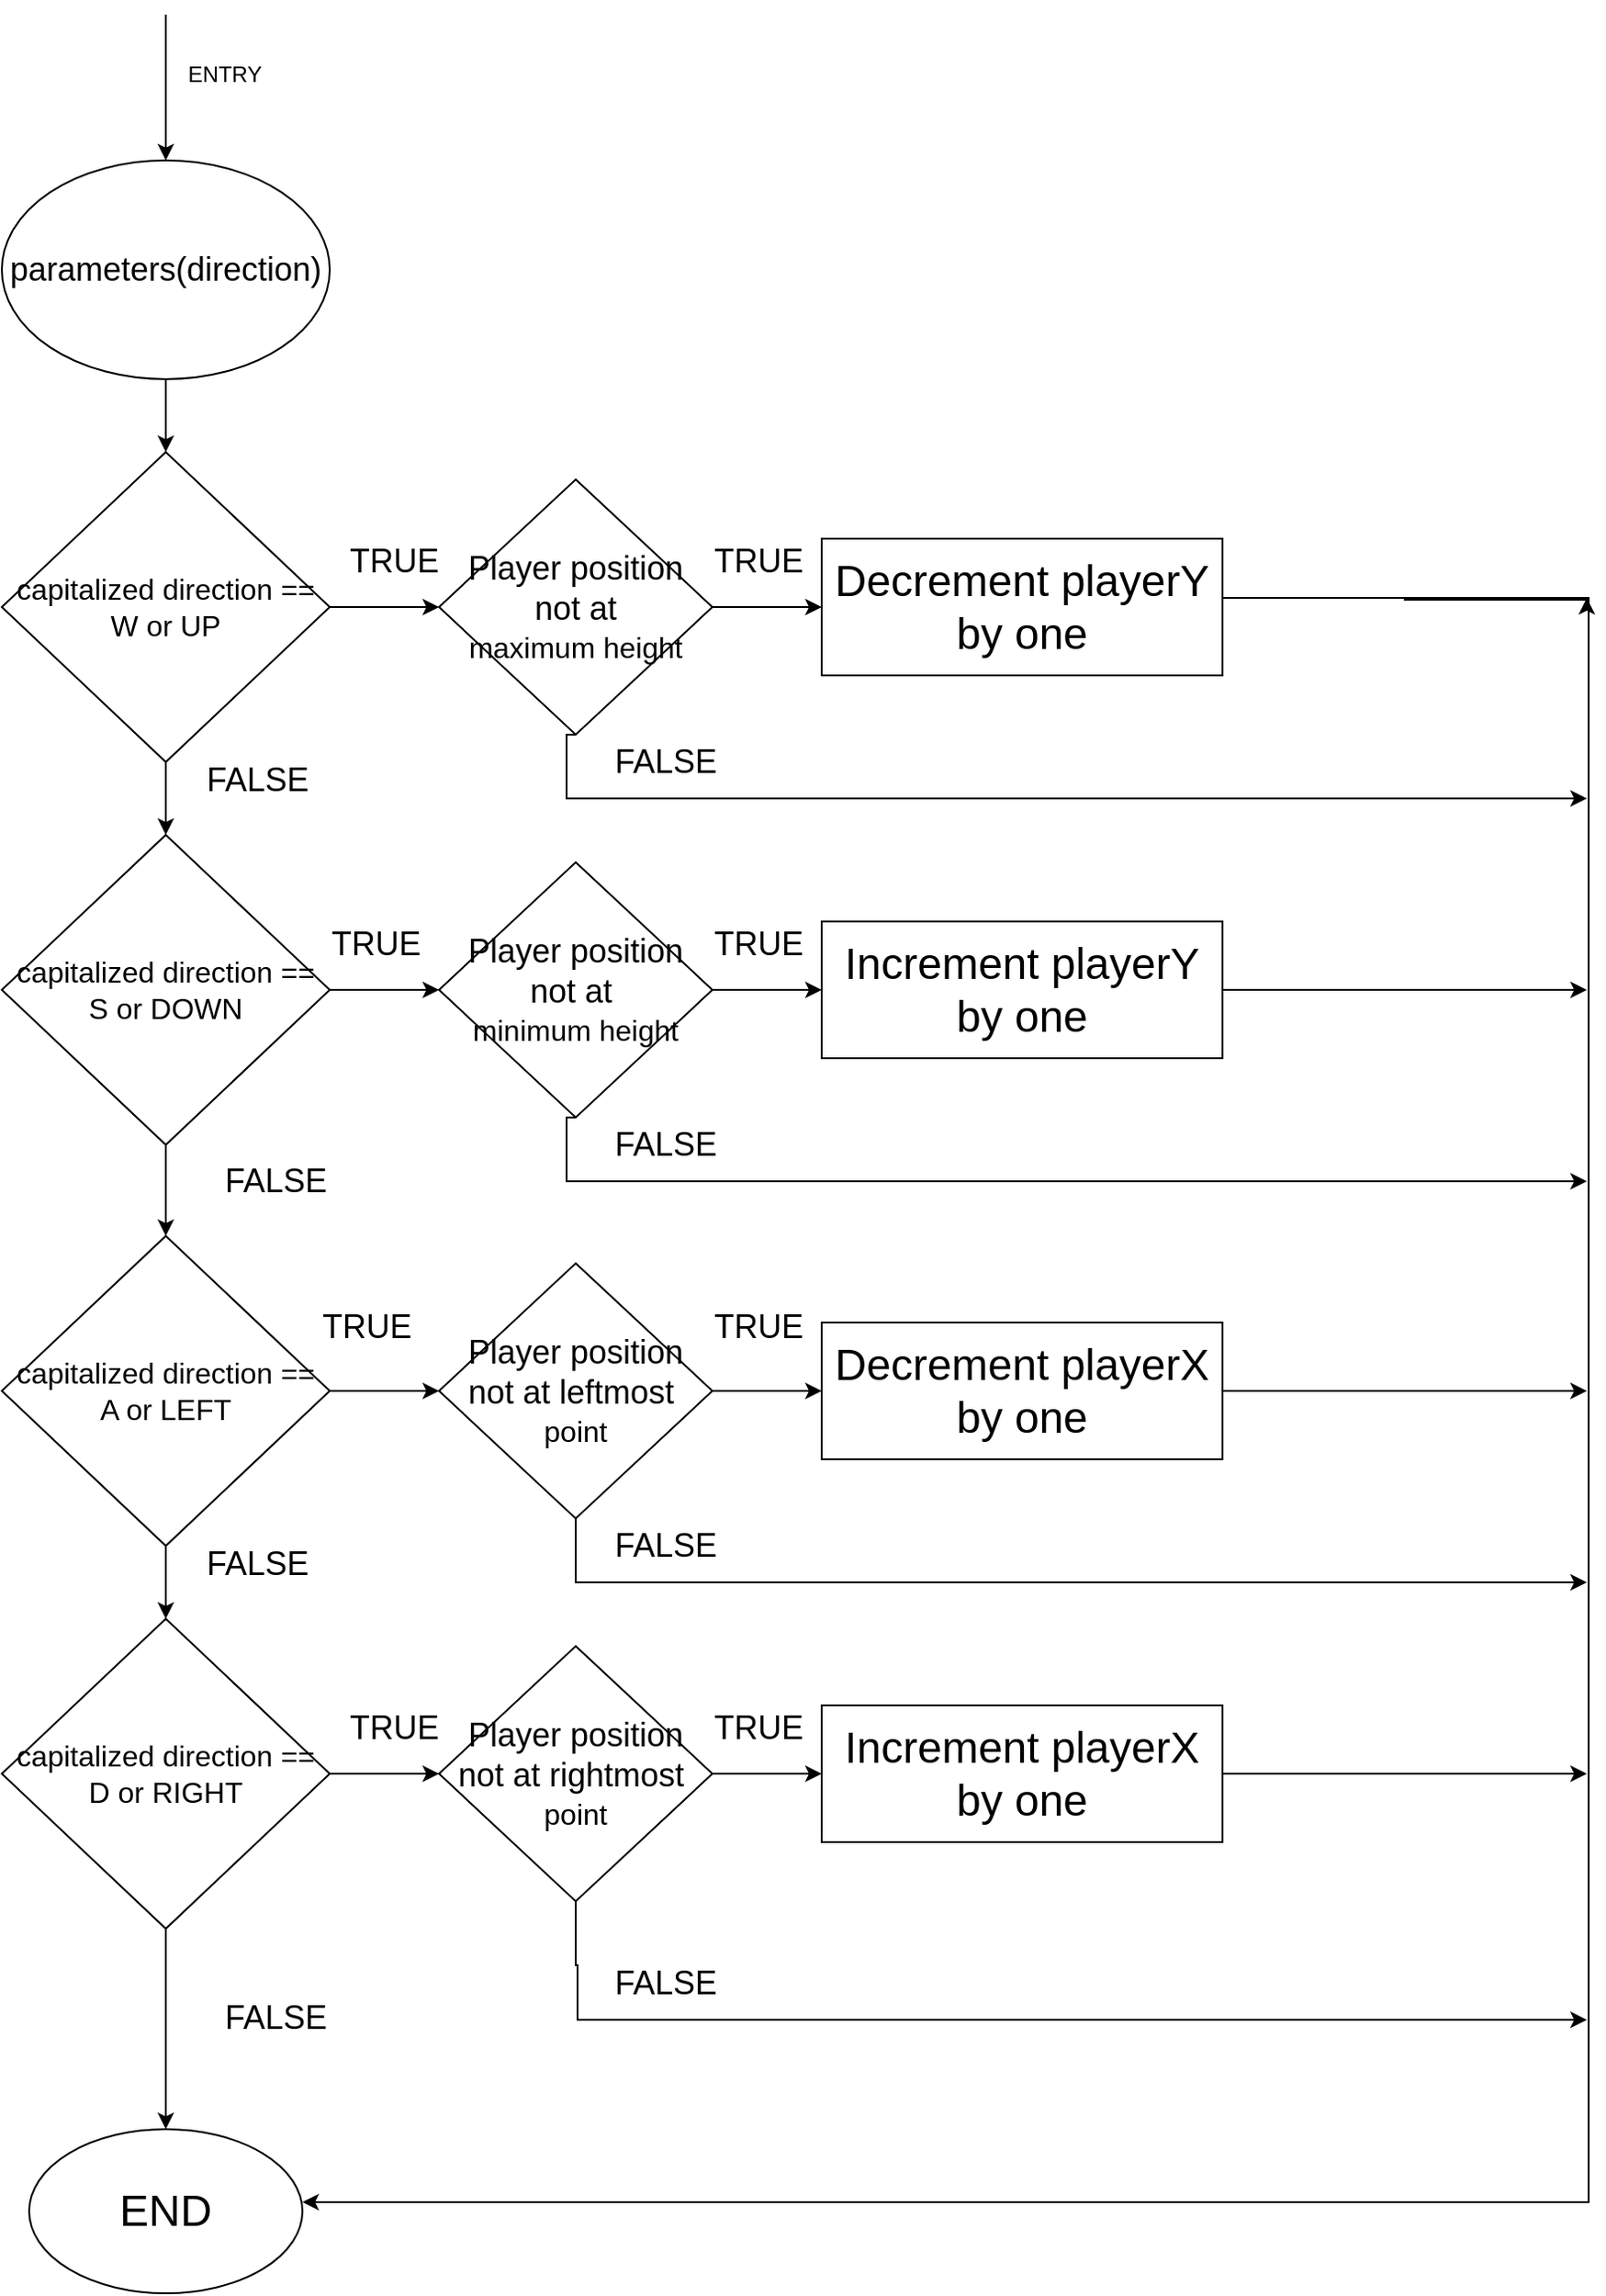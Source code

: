 <mxfile version="21.8.2" type="device">
  <diagram id="C5RBs43oDa-KdzZeNtuy" name="Page-1">
    <mxGraphModel dx="1930" dy="878" grid="1" gridSize="10" guides="1" tooltips="1" connect="1" arrows="1" fold="1" page="1" pageScale="1" pageWidth="827" pageHeight="1169" math="0" shadow="0">
      <root>
        <mxCell id="WIyWlLk6GJQsqaUBKTNV-0" />
        <mxCell id="WIyWlLk6GJQsqaUBKTNV-1" parent="WIyWlLk6GJQsqaUBKTNV-0" />
        <mxCell id="GRbMy3bL4gG7srACkzMk-0" value="ENTRY" style="text;html=1;align=center;verticalAlign=middle;resizable=0;points=[];autosize=1;strokeColor=none;fillColor=none;" vertex="1" parent="WIyWlLk6GJQsqaUBKTNV-1">
          <mxGeometry x="177" y="108" width="70" height="30" as="geometry" />
        </mxCell>
        <mxCell id="GRbMy3bL4gG7srACkzMk-86" value="" style="edgeStyle=orthogonalEdgeStyle;rounded=0;orthogonalLoop=1;jettySize=auto;html=1;" edge="1" parent="WIyWlLk6GJQsqaUBKTNV-1" source="GRbMy3bL4gG7srACkzMk-1" target="GRbMy3bL4gG7srACkzMk-82">
          <mxGeometry relative="1" as="geometry" />
        </mxCell>
        <mxCell id="GRbMy3bL4gG7srACkzMk-1" value="&lt;font style=&quot;font-size: 18px;&quot;&gt;parameters(direction)&lt;/font&gt;" style="ellipse;whiteSpace=wrap;html=1;" vertex="1" parent="WIyWlLk6GJQsqaUBKTNV-1">
          <mxGeometry x="90" y="170" width="180" height="120" as="geometry" />
        </mxCell>
        <mxCell id="GRbMy3bL4gG7srACkzMk-2" value="" style="endArrow=classic;html=1;rounded=0;entryX=0.5;entryY=0;entryDx=0;entryDy=0;" edge="1" parent="WIyWlLk6GJQsqaUBKTNV-1" target="GRbMy3bL4gG7srACkzMk-1">
          <mxGeometry width="50" height="50" relative="1" as="geometry">
            <mxPoint x="180" y="90" as="sourcePoint" />
            <mxPoint x="440" y="420" as="targetPoint" />
          </mxGeometry>
        </mxCell>
        <mxCell id="GRbMy3bL4gG7srACkzMk-87" value="" style="edgeStyle=orthogonalEdgeStyle;rounded=0;orthogonalLoop=1;jettySize=auto;html=1;" edge="1" parent="WIyWlLk6GJQsqaUBKTNV-1" source="GRbMy3bL4gG7srACkzMk-82" target="GRbMy3bL4gG7srACkzMk-83">
          <mxGeometry relative="1" as="geometry" />
        </mxCell>
        <mxCell id="GRbMy3bL4gG7srACkzMk-98" value="" style="edgeStyle=orthogonalEdgeStyle;rounded=0;orthogonalLoop=1;jettySize=auto;html=1;" edge="1" parent="WIyWlLk6GJQsqaUBKTNV-1" source="GRbMy3bL4gG7srACkzMk-82" target="GRbMy3bL4gG7srACkzMk-90">
          <mxGeometry relative="1" as="geometry" />
        </mxCell>
        <mxCell id="GRbMy3bL4gG7srACkzMk-82" value="&lt;div&gt;&lt;font size=&quot;3&quot;&gt;capitalized direction ==&lt;/font&gt;&lt;/div&gt;&lt;div&gt;&lt;font size=&quot;3&quot;&gt;W or UP&lt;br&gt;&lt;/font&gt;&lt;/div&gt;" style="rhombus;whiteSpace=wrap;html=1;" vertex="1" parent="WIyWlLk6GJQsqaUBKTNV-1">
          <mxGeometry x="90" y="330" width="180" height="170" as="geometry" />
        </mxCell>
        <mxCell id="GRbMy3bL4gG7srACkzMk-88" value="" style="edgeStyle=orthogonalEdgeStyle;rounded=0;orthogonalLoop=1;jettySize=auto;html=1;" edge="1" parent="WIyWlLk6GJQsqaUBKTNV-1" source="GRbMy3bL4gG7srACkzMk-83" target="GRbMy3bL4gG7srACkzMk-84">
          <mxGeometry relative="1" as="geometry" />
        </mxCell>
        <mxCell id="GRbMy3bL4gG7srACkzMk-97" value="" style="edgeStyle=orthogonalEdgeStyle;rounded=0;orthogonalLoop=1;jettySize=auto;html=1;" edge="1" parent="WIyWlLk6GJQsqaUBKTNV-1" source="GRbMy3bL4gG7srACkzMk-83" target="GRbMy3bL4gG7srACkzMk-92">
          <mxGeometry relative="1" as="geometry" />
        </mxCell>
        <mxCell id="GRbMy3bL4gG7srACkzMk-83" value="&lt;div&gt;&lt;font size=&quot;3&quot;&gt;capitalized direction ==&lt;/font&gt;&lt;/div&gt;&lt;div&gt;&lt;font size=&quot;3&quot;&gt;S or DOWN&lt;br&gt;&lt;/font&gt;&lt;/div&gt;" style="rhombus;whiteSpace=wrap;html=1;" vertex="1" parent="WIyWlLk6GJQsqaUBKTNV-1">
          <mxGeometry x="90" y="540" width="180" height="170" as="geometry" />
        </mxCell>
        <mxCell id="GRbMy3bL4gG7srACkzMk-89" value="" style="edgeStyle=orthogonalEdgeStyle;rounded=0;orthogonalLoop=1;jettySize=auto;html=1;" edge="1" parent="WIyWlLk6GJQsqaUBKTNV-1" source="GRbMy3bL4gG7srACkzMk-84" target="GRbMy3bL4gG7srACkzMk-85">
          <mxGeometry relative="1" as="geometry" />
        </mxCell>
        <mxCell id="GRbMy3bL4gG7srACkzMk-96" value="" style="edgeStyle=orthogonalEdgeStyle;rounded=0;orthogonalLoop=1;jettySize=auto;html=1;" edge="1" parent="WIyWlLk6GJQsqaUBKTNV-1" source="GRbMy3bL4gG7srACkzMk-84" target="GRbMy3bL4gG7srACkzMk-93">
          <mxGeometry relative="1" as="geometry" />
        </mxCell>
        <mxCell id="GRbMy3bL4gG7srACkzMk-84" value="&lt;div&gt;&lt;font size=&quot;3&quot;&gt;capitalized direction ==&lt;/font&gt;&lt;/div&gt;&lt;div&gt;&lt;font size=&quot;3&quot;&gt;A or LEFT&lt;br&gt;&lt;/font&gt;&lt;/div&gt;" style="rhombus;whiteSpace=wrap;html=1;" vertex="1" parent="WIyWlLk6GJQsqaUBKTNV-1">
          <mxGeometry x="90" y="760" width="180" height="170" as="geometry" />
        </mxCell>
        <mxCell id="GRbMy3bL4gG7srACkzMk-95" value="" style="edgeStyle=orthogonalEdgeStyle;rounded=0;orthogonalLoop=1;jettySize=auto;html=1;" edge="1" parent="WIyWlLk6GJQsqaUBKTNV-1" source="GRbMy3bL4gG7srACkzMk-85" target="GRbMy3bL4gG7srACkzMk-94">
          <mxGeometry relative="1" as="geometry" />
        </mxCell>
        <mxCell id="GRbMy3bL4gG7srACkzMk-109" value="" style="edgeStyle=orthogonalEdgeStyle;rounded=0;orthogonalLoop=1;jettySize=auto;html=1;" edge="1" parent="WIyWlLk6GJQsqaUBKTNV-1" source="GRbMy3bL4gG7srACkzMk-85" target="GRbMy3bL4gG7srACkzMk-108">
          <mxGeometry relative="1" as="geometry" />
        </mxCell>
        <mxCell id="GRbMy3bL4gG7srACkzMk-85" value="&lt;div&gt;&lt;font size=&quot;3&quot;&gt;capitalized direction ==&lt;/font&gt;&lt;/div&gt;&lt;div&gt;&lt;font size=&quot;3&quot;&gt;D or RIGHT&lt;br&gt;&lt;/font&gt;&lt;/div&gt;" style="rhombus;whiteSpace=wrap;html=1;" vertex="1" parent="WIyWlLk6GJQsqaUBKTNV-1">
          <mxGeometry x="90" y="970" width="180" height="170" as="geometry" />
        </mxCell>
        <mxCell id="GRbMy3bL4gG7srACkzMk-100" value="" style="edgeStyle=orthogonalEdgeStyle;rounded=0;orthogonalLoop=1;jettySize=auto;html=1;" edge="1" parent="WIyWlLk6GJQsqaUBKTNV-1" source="GRbMy3bL4gG7srACkzMk-90" target="GRbMy3bL4gG7srACkzMk-99">
          <mxGeometry relative="1" as="geometry" />
        </mxCell>
        <mxCell id="GRbMy3bL4gG7srACkzMk-90" value="&lt;div&gt;&lt;font style=&quot;font-size: 18px;&quot;&gt;Player position not at &lt;br&gt;&lt;/font&gt;&lt;/div&gt;&lt;div&gt;&lt;font size=&quot;3&quot;&gt;maximum height&lt;br&gt;&lt;/font&gt;&lt;/div&gt;" style="rhombus;whiteSpace=wrap;html=1;" vertex="1" parent="WIyWlLk6GJQsqaUBKTNV-1">
          <mxGeometry x="330" y="345" width="150" height="140" as="geometry" />
        </mxCell>
        <mxCell id="GRbMy3bL4gG7srACkzMk-102" value="" style="edgeStyle=orthogonalEdgeStyle;rounded=0;orthogonalLoop=1;jettySize=auto;html=1;" edge="1" parent="WIyWlLk6GJQsqaUBKTNV-1" source="GRbMy3bL4gG7srACkzMk-92" target="GRbMy3bL4gG7srACkzMk-101">
          <mxGeometry relative="1" as="geometry" />
        </mxCell>
        <mxCell id="GRbMy3bL4gG7srACkzMk-92" value="&lt;div&gt;&lt;font style=&quot;font-size: 18px;&quot;&gt;Player position not at&amp;nbsp;&lt;/font&gt;&lt;/div&gt;&lt;div&gt;&lt;font size=&quot;3&quot;&gt;minimum height &lt;/font&gt;&lt;/div&gt;" style="rhombus;whiteSpace=wrap;html=1;" vertex="1" parent="WIyWlLk6GJQsqaUBKTNV-1">
          <mxGeometry x="330" y="555" width="150" height="140" as="geometry" />
        </mxCell>
        <mxCell id="GRbMy3bL4gG7srACkzMk-107" value="" style="edgeStyle=orthogonalEdgeStyle;rounded=0;orthogonalLoop=1;jettySize=auto;html=1;" edge="1" parent="WIyWlLk6GJQsqaUBKTNV-1" source="GRbMy3bL4gG7srACkzMk-93" target="GRbMy3bL4gG7srACkzMk-105">
          <mxGeometry relative="1" as="geometry" />
        </mxCell>
        <mxCell id="GRbMy3bL4gG7srACkzMk-93" value="&lt;div&gt;&lt;font style=&quot;font-size: 18px;&quot;&gt;Player position not at leftmost&amp;nbsp;&lt;/font&gt;&lt;/div&gt;&lt;div&gt;&lt;font size=&quot;3&quot;&gt;point&lt;br&gt;&lt;/font&gt;&lt;/div&gt;" style="rhombus;whiteSpace=wrap;html=1;" vertex="1" parent="WIyWlLk6GJQsqaUBKTNV-1">
          <mxGeometry x="330" y="775" width="150" height="140" as="geometry" />
        </mxCell>
        <mxCell id="GRbMy3bL4gG7srACkzMk-106" value="" style="edgeStyle=orthogonalEdgeStyle;rounded=0;orthogonalLoop=1;jettySize=auto;html=1;" edge="1" parent="WIyWlLk6GJQsqaUBKTNV-1" source="GRbMy3bL4gG7srACkzMk-94" target="GRbMy3bL4gG7srACkzMk-103">
          <mxGeometry relative="1" as="geometry" />
        </mxCell>
        <mxCell id="GRbMy3bL4gG7srACkzMk-116" style="edgeStyle=orthogonalEdgeStyle;rounded=0;orthogonalLoop=1;jettySize=auto;html=1;" edge="1" parent="WIyWlLk6GJQsqaUBKTNV-1" source="GRbMy3bL4gG7srACkzMk-94">
          <mxGeometry relative="1" as="geometry">
            <mxPoint x="960" y="1190" as="targetPoint" />
            <Array as="points">
              <mxPoint x="405" y="1160" />
              <mxPoint x="406" y="1160" />
            </Array>
          </mxGeometry>
        </mxCell>
        <mxCell id="GRbMy3bL4gG7srACkzMk-94" value="&lt;div&gt;&lt;font style=&quot;font-size: 18px;&quot;&gt;Player position not at rightmost&amp;nbsp;&lt;/font&gt;&lt;/div&gt;&lt;div&gt;&lt;font size=&quot;3&quot;&gt;point&lt;br&gt;&lt;/font&gt;&lt;/div&gt;" style="rhombus;whiteSpace=wrap;html=1;" vertex="1" parent="WIyWlLk6GJQsqaUBKTNV-1">
          <mxGeometry x="330" y="985" width="150" height="140" as="geometry" />
        </mxCell>
        <mxCell id="GRbMy3bL4gG7srACkzMk-110" style="edgeStyle=orthogonalEdgeStyle;rounded=0;orthogonalLoop=1;jettySize=auto;html=1;entryX=1;entryY=0.5;entryDx=0;entryDy=0;" edge="1" parent="WIyWlLk6GJQsqaUBKTNV-1">
          <mxGeometry relative="1" as="geometry">
            <mxPoint x="255" y="1290" as="targetPoint" />
            <mxPoint x="760" y="410" as="sourcePoint" />
            <Array as="points">
              <mxPoint x="961" y="410" />
              <mxPoint x="961" y="1290" />
            </Array>
          </mxGeometry>
        </mxCell>
        <mxCell id="GRbMy3bL4gG7srACkzMk-119" style="edgeStyle=orthogonalEdgeStyle;rounded=0;orthogonalLoop=1;jettySize=auto;html=1;" edge="1" parent="WIyWlLk6GJQsqaUBKTNV-1" source="GRbMy3bL4gG7srACkzMk-99">
          <mxGeometry relative="1" as="geometry">
            <mxPoint x="960" y="410" as="targetPoint" />
            <Array as="points">
              <mxPoint x="860" y="410" />
              <mxPoint x="860" y="411" />
            </Array>
          </mxGeometry>
        </mxCell>
        <mxCell id="GRbMy3bL4gG7srACkzMk-99" value="&lt;font style=&quot;font-size: 24px;&quot;&gt;Decrement playerY by one&lt;/font&gt;" style="rounded=0;whiteSpace=wrap;html=1;" vertex="1" parent="WIyWlLk6GJQsqaUBKTNV-1">
          <mxGeometry x="540" y="377.5" width="220" height="75" as="geometry" />
        </mxCell>
        <mxCell id="GRbMy3bL4gG7srACkzMk-111" style="edgeStyle=orthogonalEdgeStyle;rounded=0;orthogonalLoop=1;jettySize=auto;html=1;" edge="1" parent="WIyWlLk6GJQsqaUBKTNV-1" source="GRbMy3bL4gG7srACkzMk-101">
          <mxGeometry relative="1" as="geometry">
            <mxPoint x="960" y="625" as="targetPoint" />
          </mxGeometry>
        </mxCell>
        <mxCell id="GRbMy3bL4gG7srACkzMk-101" value="&lt;font style=&quot;font-size: 24px;&quot;&gt;Increment playerY by one&lt;/font&gt;" style="rounded=0;whiteSpace=wrap;html=1;" vertex="1" parent="WIyWlLk6GJQsqaUBKTNV-1">
          <mxGeometry x="540" y="587.5" width="220" height="75" as="geometry" />
        </mxCell>
        <mxCell id="GRbMy3bL4gG7srACkzMk-120" style="edgeStyle=orthogonalEdgeStyle;rounded=0;orthogonalLoop=1;jettySize=auto;html=1;" edge="1" parent="WIyWlLk6GJQsqaUBKTNV-1" source="GRbMy3bL4gG7srACkzMk-103">
          <mxGeometry relative="1" as="geometry">
            <mxPoint x="960" y="1055" as="targetPoint" />
          </mxGeometry>
        </mxCell>
        <mxCell id="GRbMy3bL4gG7srACkzMk-103" value="&lt;font style=&quot;font-size: 24px;&quot;&gt;Increment playerX by one&lt;/font&gt;" style="rounded=0;whiteSpace=wrap;html=1;" vertex="1" parent="WIyWlLk6GJQsqaUBKTNV-1">
          <mxGeometry x="540" y="1017.5" width="220" height="75" as="geometry" />
        </mxCell>
        <mxCell id="GRbMy3bL4gG7srACkzMk-113" style="edgeStyle=orthogonalEdgeStyle;rounded=0;orthogonalLoop=1;jettySize=auto;html=1;" edge="1" parent="WIyWlLk6GJQsqaUBKTNV-1" source="GRbMy3bL4gG7srACkzMk-105">
          <mxGeometry relative="1" as="geometry">
            <mxPoint x="960" y="845" as="targetPoint" />
          </mxGeometry>
        </mxCell>
        <mxCell id="GRbMy3bL4gG7srACkzMk-105" value="&lt;font style=&quot;font-size: 24px;&quot;&gt;Decrement playerX by one&lt;/font&gt;" style="rounded=0;whiteSpace=wrap;html=1;" vertex="1" parent="WIyWlLk6GJQsqaUBKTNV-1">
          <mxGeometry x="540" y="807.5" width="220" height="75" as="geometry" />
        </mxCell>
        <mxCell id="GRbMy3bL4gG7srACkzMk-108" value="&lt;font style=&quot;font-size: 24px;&quot;&gt;END&lt;/font&gt;" style="ellipse;whiteSpace=wrap;html=1;" vertex="1" parent="WIyWlLk6GJQsqaUBKTNV-1">
          <mxGeometry x="105" y="1250" width="150" height="90" as="geometry" />
        </mxCell>
        <mxCell id="GRbMy3bL4gG7srACkzMk-118" style="edgeStyle=orthogonalEdgeStyle;rounded=0;orthogonalLoop=1;jettySize=auto;html=1;exitX=0.5;exitY=1;exitDx=0;exitDy=0;" edge="1" parent="WIyWlLk6GJQsqaUBKTNV-1" source="GRbMy3bL4gG7srACkzMk-93">
          <mxGeometry relative="1" as="geometry">
            <mxPoint x="960" y="950" as="targetPoint" />
            <mxPoint x="400" y="915" as="sourcePoint" />
            <Array as="points">
              <mxPoint x="405" y="950" />
              <mxPoint x="955" y="950" />
            </Array>
          </mxGeometry>
        </mxCell>
        <mxCell id="GRbMy3bL4gG7srACkzMk-121" style="edgeStyle=orthogonalEdgeStyle;rounded=0;orthogonalLoop=1;jettySize=auto;html=1;exitX=0.5;exitY=1;exitDx=0;exitDy=0;" edge="1" parent="WIyWlLk6GJQsqaUBKTNV-1" source="GRbMy3bL4gG7srACkzMk-92">
          <mxGeometry relative="1" as="geometry">
            <mxPoint x="960" y="730" as="targetPoint" />
            <mxPoint x="400" y="695" as="sourcePoint" />
            <Array as="points">
              <mxPoint x="400" y="695" />
              <mxPoint x="400" y="730" />
            </Array>
          </mxGeometry>
        </mxCell>
        <mxCell id="GRbMy3bL4gG7srACkzMk-122" style="edgeStyle=orthogonalEdgeStyle;rounded=0;orthogonalLoop=1;jettySize=auto;html=1;exitX=0.5;exitY=1;exitDx=0;exitDy=0;" edge="1" parent="WIyWlLk6GJQsqaUBKTNV-1">
          <mxGeometry relative="1" as="geometry">
            <mxPoint x="960" y="520" as="targetPoint" />
            <mxPoint x="405" y="485" as="sourcePoint" />
            <Array as="points">
              <mxPoint x="400" y="485" />
              <mxPoint x="400" y="520" />
            </Array>
          </mxGeometry>
        </mxCell>
        <mxCell id="GRbMy3bL4gG7srACkzMk-124" value="&lt;font style=&quot;font-size: 18px;&quot;&gt;FALSE&lt;/font&gt;" style="text;html=1;align=center;verticalAlign=middle;resizable=0;points=[];autosize=1;strokeColor=none;fillColor=none;" vertex="1" parent="WIyWlLk6GJQsqaUBKTNV-1">
          <mxGeometry x="200" y="1169" width="80" height="40" as="geometry" />
        </mxCell>
        <mxCell id="GRbMy3bL4gG7srACkzMk-125" value="&lt;font style=&quot;font-size: 18px;&quot;&gt;TRUE&lt;/font&gt;" style="text;html=1;align=center;verticalAlign=middle;resizable=0;points=[];autosize=1;strokeColor=none;fillColor=none;" vertex="1" parent="WIyWlLk6GJQsqaUBKTNV-1">
          <mxGeometry x="470" y="580" width="70" height="40" as="geometry" />
        </mxCell>
        <mxCell id="GRbMy3bL4gG7srACkzMk-126" value="&lt;font style=&quot;font-size: 18px;&quot;&gt;TRUE&lt;/font&gt;" style="text;html=1;align=center;verticalAlign=middle;resizable=0;points=[];autosize=1;strokeColor=none;fillColor=none;" vertex="1" parent="WIyWlLk6GJQsqaUBKTNV-1">
          <mxGeometry x="260" y="580" width="70" height="40" as="geometry" />
        </mxCell>
        <mxCell id="GRbMy3bL4gG7srACkzMk-127" value="&lt;font style=&quot;font-size: 18px;&quot;&gt;TRUE&lt;/font&gt;" style="text;html=1;align=center;verticalAlign=middle;resizable=0;points=[];autosize=1;strokeColor=none;fillColor=none;" vertex="1" parent="WIyWlLk6GJQsqaUBKTNV-1">
          <mxGeometry x="470" y="370" width="70" height="40" as="geometry" />
        </mxCell>
        <mxCell id="GRbMy3bL4gG7srACkzMk-128" value="&lt;font style=&quot;font-size: 18px;&quot;&gt;TRUE&lt;/font&gt;" style="text;html=1;align=center;verticalAlign=middle;resizable=0;points=[];autosize=1;strokeColor=none;fillColor=none;" vertex="1" parent="WIyWlLk6GJQsqaUBKTNV-1">
          <mxGeometry x="270" y="370" width="70" height="40" as="geometry" />
        </mxCell>
        <mxCell id="GRbMy3bL4gG7srACkzMk-129" value="&lt;font style=&quot;font-size: 18px;&quot;&gt;TRUE&lt;/font&gt;" style="text;html=1;align=center;verticalAlign=middle;resizable=0;points=[];autosize=1;strokeColor=none;fillColor=none;" vertex="1" parent="WIyWlLk6GJQsqaUBKTNV-1">
          <mxGeometry x="470" y="1010" width="70" height="40" as="geometry" />
        </mxCell>
        <mxCell id="GRbMy3bL4gG7srACkzMk-130" value="&lt;font style=&quot;font-size: 18px;&quot;&gt;TRUE&lt;/font&gt;" style="text;html=1;align=center;verticalAlign=middle;resizable=0;points=[];autosize=1;strokeColor=none;fillColor=none;" vertex="1" parent="WIyWlLk6GJQsqaUBKTNV-1">
          <mxGeometry x="270" y="1010" width="70" height="40" as="geometry" />
        </mxCell>
        <mxCell id="GRbMy3bL4gG7srACkzMk-131" value="&lt;font style=&quot;font-size: 18px;&quot;&gt;TRUE&lt;/font&gt;" style="text;html=1;align=center;verticalAlign=middle;resizable=0;points=[];autosize=1;strokeColor=none;fillColor=none;" vertex="1" parent="WIyWlLk6GJQsqaUBKTNV-1">
          <mxGeometry x="470" y="790" width="70" height="40" as="geometry" />
        </mxCell>
        <mxCell id="GRbMy3bL4gG7srACkzMk-132" value="&lt;font style=&quot;font-size: 18px;&quot;&gt;TRUE&lt;/font&gt;" style="text;html=1;align=center;verticalAlign=middle;resizable=0;points=[];autosize=1;strokeColor=none;fillColor=none;" vertex="1" parent="WIyWlLk6GJQsqaUBKTNV-1">
          <mxGeometry x="255" y="790" width="70" height="40" as="geometry" />
        </mxCell>
        <mxCell id="GRbMy3bL4gG7srACkzMk-133" value="&lt;font style=&quot;font-size: 18px;&quot;&gt;FALSE&lt;/font&gt;" style="text;html=1;align=center;verticalAlign=middle;resizable=0;points=[];autosize=1;strokeColor=none;fillColor=none;" vertex="1" parent="WIyWlLk6GJQsqaUBKTNV-1">
          <mxGeometry x="414" y="1150" width="80" height="40" as="geometry" />
        </mxCell>
        <mxCell id="GRbMy3bL4gG7srACkzMk-134" value="&lt;font style=&quot;font-size: 18px;&quot;&gt;FALSE&lt;/font&gt;" style="text;html=1;align=center;verticalAlign=middle;resizable=0;points=[];autosize=1;strokeColor=none;fillColor=none;" vertex="1" parent="WIyWlLk6GJQsqaUBKTNV-1">
          <mxGeometry x="190" y="920" width="80" height="40" as="geometry" />
        </mxCell>
        <mxCell id="GRbMy3bL4gG7srACkzMk-135" value="&lt;font style=&quot;font-size: 18px;&quot;&gt;FALSE&lt;/font&gt;" style="text;html=1;align=center;verticalAlign=middle;resizable=0;points=[];autosize=1;strokeColor=none;fillColor=none;" vertex="1" parent="WIyWlLk6GJQsqaUBKTNV-1">
          <mxGeometry x="414" y="910" width="80" height="40" as="geometry" />
        </mxCell>
        <mxCell id="GRbMy3bL4gG7srACkzMk-136" value="&lt;font style=&quot;font-size: 18px;&quot;&gt;FALSE&lt;/font&gt;" style="text;html=1;align=center;verticalAlign=middle;resizable=0;points=[];autosize=1;strokeColor=none;fillColor=none;" vertex="1" parent="WIyWlLk6GJQsqaUBKTNV-1">
          <mxGeometry x="200" y="710" width="80" height="40" as="geometry" />
        </mxCell>
        <mxCell id="GRbMy3bL4gG7srACkzMk-137" value="&lt;font style=&quot;font-size: 18px;&quot;&gt;FALSE&lt;/font&gt;" style="text;html=1;align=center;verticalAlign=middle;resizable=0;points=[];autosize=1;strokeColor=none;fillColor=none;" vertex="1" parent="WIyWlLk6GJQsqaUBKTNV-1">
          <mxGeometry x="414" y="690" width="80" height="40" as="geometry" />
        </mxCell>
        <mxCell id="GRbMy3bL4gG7srACkzMk-138" value="&lt;font style=&quot;font-size: 18px;&quot;&gt;FALSE&lt;/font&gt;" style="text;html=1;align=center;verticalAlign=middle;resizable=0;points=[];autosize=1;strokeColor=none;fillColor=none;" vertex="1" parent="WIyWlLk6GJQsqaUBKTNV-1">
          <mxGeometry x="414" y="480" width="80" height="40" as="geometry" />
        </mxCell>
        <mxCell id="GRbMy3bL4gG7srACkzMk-139" value="&lt;font style=&quot;font-size: 18px;&quot;&gt;FALSE&lt;/font&gt;" style="text;html=1;align=center;verticalAlign=middle;resizable=0;points=[];autosize=1;strokeColor=none;fillColor=none;" vertex="1" parent="WIyWlLk6GJQsqaUBKTNV-1">
          <mxGeometry x="190" y="490" width="80" height="40" as="geometry" />
        </mxCell>
      </root>
    </mxGraphModel>
  </diagram>
</mxfile>
